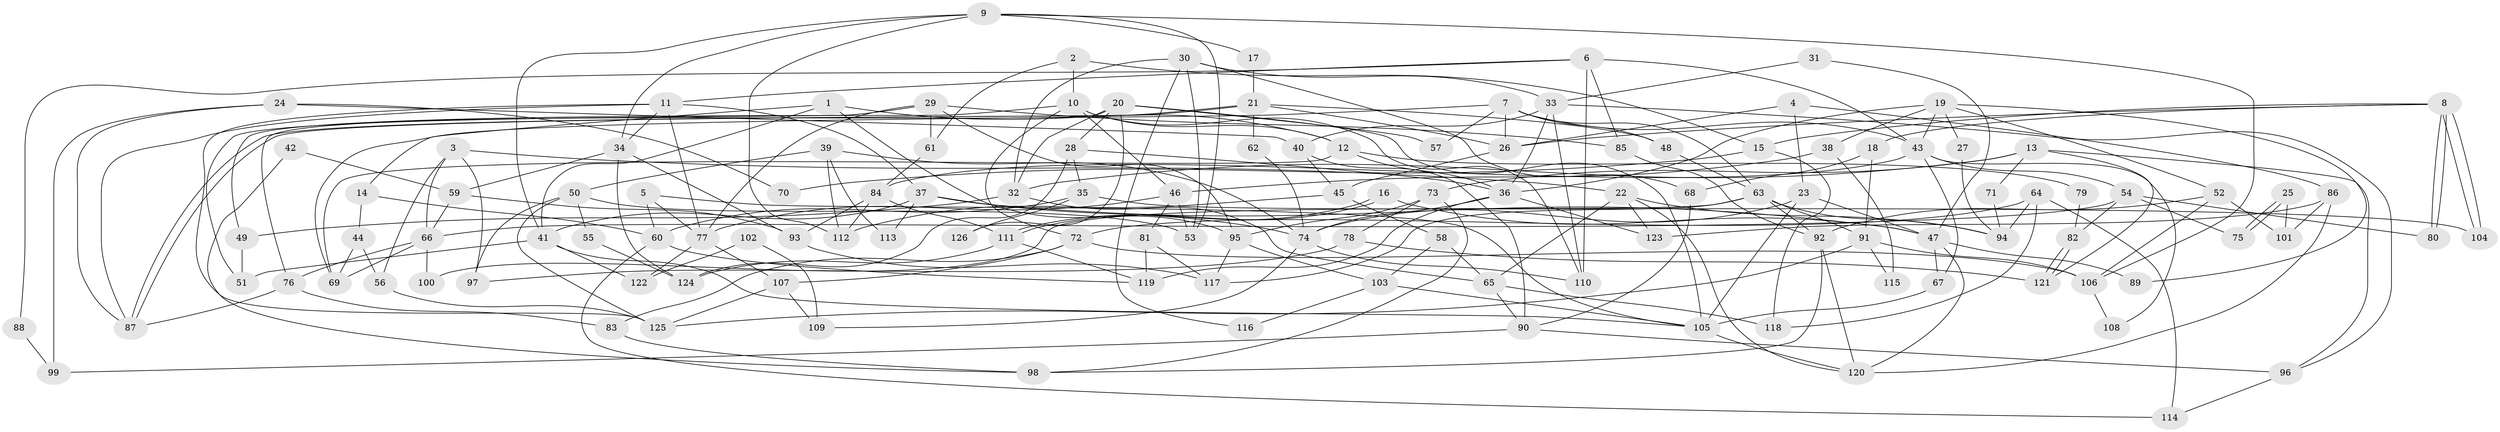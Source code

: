 // Generated by graph-tools (version 1.1) at 2025/49/03/09/25 04:49:36]
// undirected, 126 vertices, 252 edges
graph export_dot {
graph [start="1"]
  node [color=gray90,style=filled];
  1;
  2;
  3;
  4;
  5;
  6;
  7;
  8;
  9;
  10;
  11;
  12;
  13;
  14;
  15;
  16;
  17;
  18;
  19;
  20;
  21;
  22;
  23;
  24;
  25;
  26;
  27;
  28;
  29;
  30;
  31;
  32;
  33;
  34;
  35;
  36;
  37;
  38;
  39;
  40;
  41;
  42;
  43;
  44;
  45;
  46;
  47;
  48;
  49;
  50;
  51;
  52;
  53;
  54;
  55;
  56;
  57;
  58;
  59;
  60;
  61;
  62;
  63;
  64;
  65;
  66;
  67;
  68;
  69;
  70;
  71;
  72;
  73;
  74;
  75;
  76;
  77;
  78;
  79;
  80;
  81;
  82;
  83;
  84;
  85;
  86;
  87;
  88;
  89;
  90;
  91;
  92;
  93;
  94;
  95;
  96;
  97;
  98;
  99;
  100;
  101;
  102;
  103;
  104;
  105;
  106;
  107;
  108;
  109;
  110;
  111;
  112;
  113;
  114;
  115;
  116;
  117;
  118;
  119;
  120;
  121;
  122;
  123;
  124;
  125;
  126;
  1 -- 95;
  1 -- 12;
  1 -- 14;
  1 -- 41;
  2 -- 61;
  2 -- 10;
  2 -- 15;
  3 -- 66;
  3 -- 22;
  3 -- 56;
  3 -- 97;
  4 -- 23;
  4 -- 26;
  4 -- 86;
  5 -- 105;
  5 -- 77;
  5 -- 60;
  6 -- 85;
  6 -- 110;
  6 -- 11;
  6 -- 43;
  6 -- 88;
  7 -- 69;
  7 -- 48;
  7 -- 26;
  7 -- 43;
  7 -- 57;
  7 -- 63;
  8 -- 104;
  8 -- 104;
  8 -- 80;
  8 -- 80;
  8 -- 15;
  8 -- 18;
  8 -- 26;
  9 -- 41;
  9 -- 34;
  9 -- 17;
  9 -- 53;
  9 -- 106;
  9 -- 112;
  10 -- 49;
  10 -- 46;
  10 -- 12;
  10 -- 72;
  10 -- 110;
  11 -- 37;
  11 -- 34;
  11 -- 77;
  11 -- 87;
  11 -- 125;
  12 -- 36;
  12 -- 69;
  12 -- 79;
  13 -- 73;
  13 -- 96;
  13 -- 32;
  13 -- 71;
  13 -- 121;
  14 -- 60;
  14 -- 44;
  15 -- 70;
  15 -- 118;
  16 -- 111;
  16 -- 111;
  16 -- 47;
  17 -- 21;
  18 -- 91;
  18 -- 68;
  19 -- 43;
  19 -- 52;
  19 -- 27;
  19 -- 36;
  19 -- 38;
  19 -- 89;
  20 -- 105;
  20 -- 32;
  20 -- 28;
  20 -- 57;
  20 -- 76;
  20 -- 126;
  21 -- 26;
  21 -- 87;
  21 -- 87;
  21 -- 48;
  21 -- 62;
  22 -- 123;
  22 -- 65;
  22 -- 94;
  22 -- 120;
  23 -- 105;
  23 -- 74;
  23 -- 47;
  24 -- 40;
  24 -- 87;
  24 -- 70;
  24 -- 99;
  25 -- 75;
  25 -- 75;
  25 -- 101;
  26 -- 45;
  27 -- 94;
  28 -- 124;
  28 -- 35;
  28 -- 36;
  29 -- 77;
  29 -- 95;
  29 -- 51;
  29 -- 61;
  29 -- 85;
  30 -- 33;
  30 -- 53;
  30 -- 32;
  30 -- 68;
  30 -- 116;
  31 -- 47;
  31 -- 33;
  32 -- 49;
  32 -- 65;
  33 -- 36;
  33 -- 40;
  33 -- 96;
  33 -- 110;
  34 -- 59;
  34 -- 93;
  34 -- 124;
  35 -- 60;
  35 -- 104;
  35 -- 126;
  36 -- 74;
  36 -- 119;
  36 -- 123;
  37 -- 74;
  37 -- 41;
  37 -- 47;
  37 -- 113;
  38 -- 46;
  38 -- 115;
  39 -- 112;
  39 -- 74;
  39 -- 50;
  39 -- 113;
  40 -- 45;
  40 -- 90;
  41 -- 105;
  41 -- 51;
  41 -- 122;
  42 -- 98;
  42 -- 59;
  43 -- 54;
  43 -- 67;
  43 -- 84;
  43 -- 108;
  44 -- 56;
  44 -- 69;
  45 -- 58;
  45 -- 112;
  46 -- 77;
  46 -- 53;
  46 -- 81;
  47 -- 67;
  47 -- 89;
  47 -- 120;
  48 -- 63;
  49 -- 51;
  50 -- 125;
  50 -- 53;
  50 -- 55;
  50 -- 97;
  52 -- 92;
  52 -- 106;
  52 -- 101;
  54 -- 66;
  54 -- 75;
  54 -- 80;
  54 -- 82;
  55 -- 124;
  56 -- 125;
  58 -- 103;
  58 -- 65;
  59 -- 93;
  59 -- 66;
  60 -- 119;
  60 -- 114;
  61 -- 84;
  62 -- 74;
  63 -- 117;
  63 -- 91;
  63 -- 92;
  63 -- 94;
  63 -- 100;
  64 -- 94;
  64 -- 118;
  64 -- 72;
  64 -- 114;
  65 -- 90;
  65 -- 118;
  66 -- 69;
  66 -- 76;
  66 -- 100;
  67 -- 105;
  68 -- 90;
  71 -- 94;
  72 -- 83;
  72 -- 106;
  72 -- 107;
  73 -- 78;
  73 -- 98;
  73 -- 95;
  74 -- 110;
  74 -- 109;
  76 -- 87;
  76 -- 83;
  77 -- 107;
  77 -- 122;
  78 -- 121;
  78 -- 97;
  79 -- 82;
  81 -- 119;
  81 -- 117;
  82 -- 121;
  82 -- 121;
  83 -- 98;
  84 -- 112;
  84 -- 93;
  84 -- 111;
  85 -- 92;
  86 -- 120;
  86 -- 101;
  86 -- 123;
  88 -- 99;
  90 -- 96;
  90 -- 99;
  91 -- 106;
  91 -- 115;
  91 -- 125;
  92 -- 120;
  92 -- 98;
  93 -- 117;
  95 -- 117;
  95 -- 103;
  96 -- 114;
  102 -- 122;
  102 -- 109;
  103 -- 105;
  103 -- 116;
  105 -- 120;
  106 -- 108;
  107 -- 125;
  107 -- 109;
  111 -- 119;
  111 -- 124;
}
